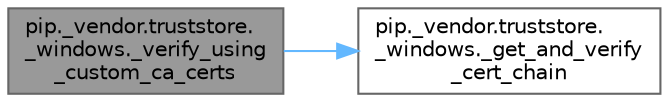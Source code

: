 digraph "pip._vendor.truststore._windows._verify_using_custom_ca_certs"
{
 // LATEX_PDF_SIZE
  bgcolor="transparent";
  edge [fontname=Helvetica,fontsize=10,labelfontname=Helvetica,labelfontsize=10];
  node [fontname=Helvetica,fontsize=10,shape=box,height=0.2,width=0.4];
  rankdir="LR";
  Node1 [id="Node000001",label="pip._vendor.truststore.\l_windows._verify_using\l_custom_ca_certs",height=0.2,width=0.4,color="gray40", fillcolor="grey60", style="filled", fontcolor="black",tooltip=" "];
  Node1 -> Node2 [id="edge1_Node000001_Node000002",color="steelblue1",style="solid",tooltip=" "];
  Node2 [id="Node000002",label="pip._vendor.truststore.\l_windows._get_and_verify\l_cert_chain",height=0.2,width=0.4,color="grey40", fillcolor="white", style="filled",URL="$namespacepip_1_1__vendor_1_1truststore_1_1__windows.html#ac9631c5cab0aba738f31167704c89577",tooltip=" "];
}
